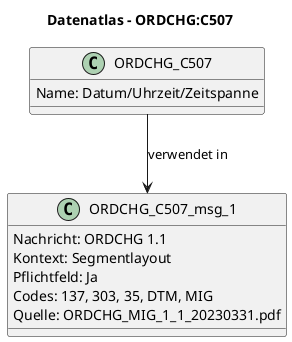 @startuml
title Datenatlas – ORDCHG:C507
class ORDCHG_C507 {
  Name: Datum/Uhrzeit/Zeitspanne
}
class ORDCHG_C507_msg_1 {
  Nachricht: ORDCHG 1.1
  Kontext: Segmentlayout
  Pflichtfeld: Ja
  Codes: 137, 303, 35, DTM, MIG
  Quelle: ORDCHG_MIG_1_1_20230331.pdf
}
ORDCHG_C507 --> ORDCHG_C507_msg_1 : verwendet in
@enduml